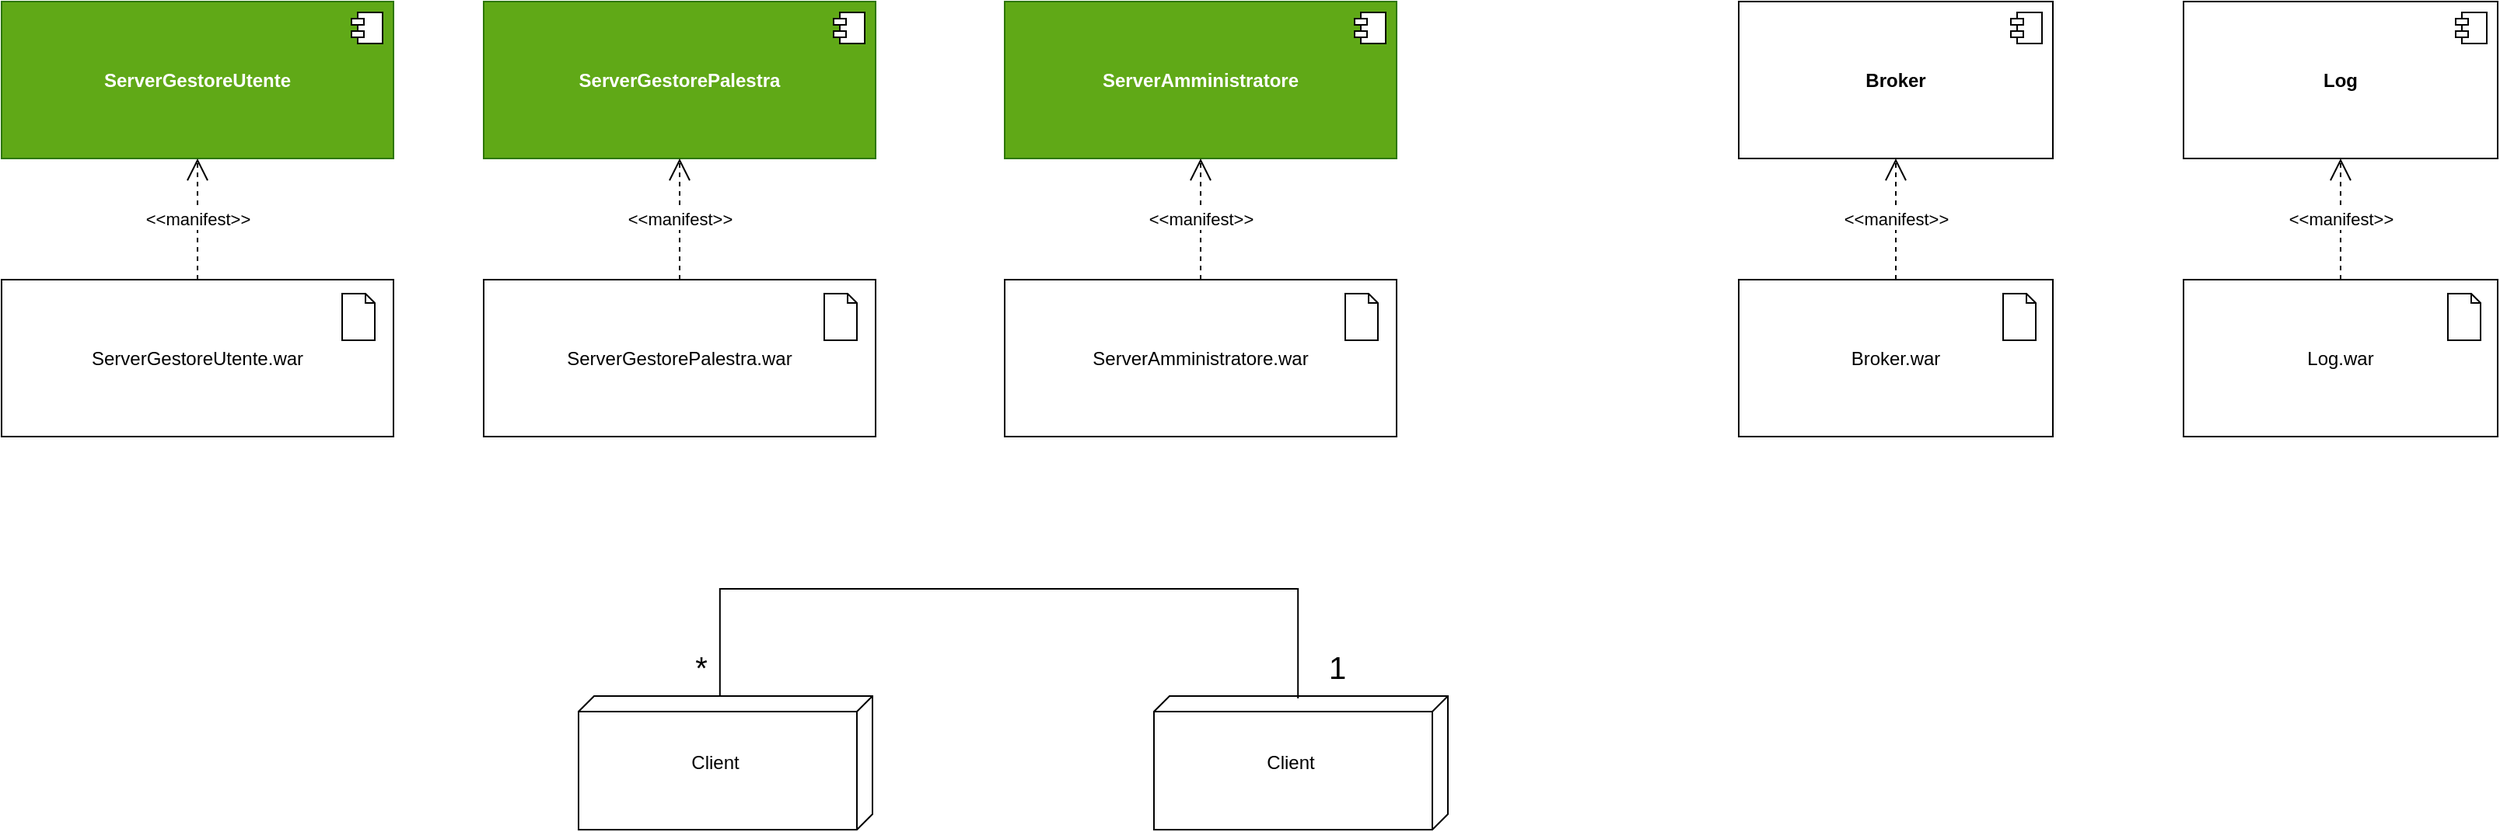 <mxfile version="24.5.4" type="github">
  <diagram name="Page-1" id="bSAsCVvb1zE1cQpg0Sm6">
    <mxGraphModel dx="2085" dy="397" grid="0" gridSize="10" guides="1" tooltips="1" connect="1" arrows="1" fold="1" page="0" pageScale="1" pageWidth="850" pageHeight="1100" math="0" shadow="0">
      <root>
        <mxCell id="0" />
        <mxCell id="1" parent="0" />
        <mxCell id="1docVJ_t-b5_W6ylMiDt-13" value="&lt;b&gt;ServerGestorePalestra&lt;/b&gt;" style="html=1;dropTarget=0;whiteSpace=wrap;fillColor=#60a917;strokeColor=#2D7600;fontColor=#ffffff;" vertex="1" parent="1">
          <mxGeometry x="28" y="47" width="252" height="101" as="geometry" />
        </mxCell>
        <mxCell id="1docVJ_t-b5_W6ylMiDt-14" value="" style="shape=module;jettyWidth=8;jettyHeight=4;" vertex="1" parent="1docVJ_t-b5_W6ylMiDt-13">
          <mxGeometry x="1" width="20" height="20" relative="1" as="geometry">
            <mxPoint x="-27" y="7" as="offset" />
          </mxGeometry>
        </mxCell>
        <mxCell id="1docVJ_t-b5_W6ylMiDt-15" value="&amp;lt;&amp;lt;manifest&amp;gt;&amp;gt;" style="endArrow=open;endSize=12;dashed=1;html=1;rounded=0;entryX=0.5;entryY=1;entryDx=0;entryDy=0;exitX=0.5;exitY=0;exitDx=0;exitDy=0;" edge="1" source="1docVJ_t-b5_W6ylMiDt-16" target="1docVJ_t-b5_W6ylMiDt-13" parent="1">
          <mxGeometry width="160" relative="1" as="geometry">
            <mxPoint x="110" y="187" as="sourcePoint" />
            <mxPoint x="225" y="265" as="targetPoint" />
          </mxGeometry>
        </mxCell>
        <mxCell id="1docVJ_t-b5_W6ylMiDt-16" value="ServerGestorePalestra.war" style="html=1;dropTarget=0;whiteSpace=wrap;" vertex="1" parent="1">
          <mxGeometry x="28" y="226" width="252" height="101" as="geometry" />
        </mxCell>
        <mxCell id="1docVJ_t-b5_W6ylMiDt-17" value="" style="html=1;verticalLabelPosition=bottom;align=center;labelBackgroundColor=#ffffff;verticalAlign=top;strokeWidth=1;shadow=0;dashed=0;shape=mxgraph.ios7.icons.document;" vertex="1" parent="1">
          <mxGeometry x="247" y="235" width="21" height="30" as="geometry" />
        </mxCell>
        <mxCell id="1docVJ_t-b5_W6ylMiDt-18" value="&lt;b&gt;ServerGestoreUtente&lt;/b&gt;" style="html=1;dropTarget=0;whiteSpace=wrap;fillColor=#60a917;strokeColor=#2D7600;fontColor=#ffffff;" vertex="1" parent="1">
          <mxGeometry x="-282" y="47" width="252" height="101" as="geometry" />
        </mxCell>
        <mxCell id="1docVJ_t-b5_W6ylMiDt-19" value="" style="shape=module;jettyWidth=8;jettyHeight=4;" vertex="1" parent="1docVJ_t-b5_W6ylMiDt-18">
          <mxGeometry x="1" width="20" height="20" relative="1" as="geometry">
            <mxPoint x="-27" y="7" as="offset" />
          </mxGeometry>
        </mxCell>
        <mxCell id="1docVJ_t-b5_W6ylMiDt-20" value="&amp;lt;&amp;lt;manifest&amp;gt;&amp;gt;" style="endArrow=open;endSize=12;dashed=1;html=1;rounded=0;entryX=0.5;entryY=1;entryDx=0;entryDy=0;exitX=0.5;exitY=0;exitDx=0;exitDy=0;" edge="1" source="1docVJ_t-b5_W6ylMiDt-21" target="1docVJ_t-b5_W6ylMiDt-18" parent="1">
          <mxGeometry width="160" relative="1" as="geometry">
            <mxPoint x="-200" y="187" as="sourcePoint" />
            <mxPoint x="-85" y="265" as="targetPoint" />
          </mxGeometry>
        </mxCell>
        <mxCell id="1docVJ_t-b5_W6ylMiDt-21" value="ServerGestoreUtente.war" style="html=1;dropTarget=0;whiteSpace=wrap;" vertex="1" parent="1">
          <mxGeometry x="-282" y="226" width="252" height="101" as="geometry" />
        </mxCell>
        <mxCell id="1docVJ_t-b5_W6ylMiDt-22" value="" style="html=1;verticalLabelPosition=bottom;align=center;labelBackgroundColor=#ffffff;verticalAlign=top;strokeWidth=1;shadow=0;dashed=0;shape=mxgraph.ios7.icons.document;" vertex="1" parent="1">
          <mxGeometry x="-63" y="235" width="21" height="30" as="geometry" />
        </mxCell>
        <mxCell id="1docVJ_t-b5_W6ylMiDt-33" value="&lt;b&gt;ServerAmministratore&lt;/b&gt;" style="html=1;dropTarget=0;whiteSpace=wrap;fillColor=#60a917;strokeColor=#2D7600;fontColor=#ffffff;" vertex="1" parent="1">
          <mxGeometry x="363" y="47" width="252" height="101" as="geometry" />
        </mxCell>
        <mxCell id="1docVJ_t-b5_W6ylMiDt-34" value="" style="shape=module;jettyWidth=8;jettyHeight=4;" vertex="1" parent="1docVJ_t-b5_W6ylMiDt-33">
          <mxGeometry x="1" width="20" height="20" relative="1" as="geometry">
            <mxPoint x="-27" y="7" as="offset" />
          </mxGeometry>
        </mxCell>
        <mxCell id="1docVJ_t-b5_W6ylMiDt-35" value="&amp;lt;&amp;lt;manifest&amp;gt;&amp;gt;" style="endArrow=open;endSize=12;dashed=1;html=1;rounded=0;entryX=0.5;entryY=1;entryDx=0;entryDy=0;exitX=0.5;exitY=0;exitDx=0;exitDy=0;" edge="1" source="1docVJ_t-b5_W6ylMiDt-36" target="1docVJ_t-b5_W6ylMiDt-33" parent="1">
          <mxGeometry width="160" relative="1" as="geometry">
            <mxPoint x="445" y="187" as="sourcePoint" />
            <mxPoint x="560" y="265" as="targetPoint" />
          </mxGeometry>
        </mxCell>
        <mxCell id="1docVJ_t-b5_W6ylMiDt-36" value="ServerAmministratore.war" style="html=1;dropTarget=0;whiteSpace=wrap;" vertex="1" parent="1">
          <mxGeometry x="363" y="226" width="252" height="101" as="geometry" />
        </mxCell>
        <mxCell id="1docVJ_t-b5_W6ylMiDt-37" value="" style="html=1;verticalLabelPosition=bottom;align=center;labelBackgroundColor=#ffffff;verticalAlign=top;strokeWidth=1;shadow=0;dashed=0;shape=mxgraph.ios7.icons.document;" vertex="1" parent="1">
          <mxGeometry x="582" y="235" width="21" height="30" as="geometry" />
        </mxCell>
        <mxCell id="1docVJ_t-b5_W6ylMiDt-38" value="&lt;b&gt;Broker&lt;/b&gt;" style="html=1;dropTarget=0;whiteSpace=wrap;" vertex="1" parent="1">
          <mxGeometry x="835" y="47" width="202" height="101" as="geometry" />
        </mxCell>
        <mxCell id="1docVJ_t-b5_W6ylMiDt-39" value="" style="shape=module;jettyWidth=8;jettyHeight=4;" vertex="1" parent="1docVJ_t-b5_W6ylMiDt-38">
          <mxGeometry x="1" width="20" height="20" relative="1" as="geometry">
            <mxPoint x="-27" y="7" as="offset" />
          </mxGeometry>
        </mxCell>
        <mxCell id="1docVJ_t-b5_W6ylMiDt-40" value="&amp;lt;&amp;lt;manifest&amp;gt;&amp;gt;" style="endArrow=open;endSize=12;dashed=1;html=1;rounded=0;entryX=0.5;entryY=1;entryDx=0;entryDy=0;exitX=0.5;exitY=0;exitDx=0;exitDy=0;" edge="1" source="1docVJ_t-b5_W6ylMiDt-41" target="1docVJ_t-b5_W6ylMiDt-38" parent="1">
          <mxGeometry width="160" relative="1" as="geometry">
            <mxPoint x="917" y="187" as="sourcePoint" />
            <mxPoint x="1032" y="265" as="targetPoint" />
          </mxGeometry>
        </mxCell>
        <mxCell id="1docVJ_t-b5_W6ylMiDt-41" value="Broker.war" style="html=1;dropTarget=0;whiteSpace=wrap;" vertex="1" parent="1">
          <mxGeometry x="835" y="226" width="202" height="101" as="geometry" />
        </mxCell>
        <mxCell id="1docVJ_t-b5_W6ylMiDt-42" value="" style="html=1;verticalLabelPosition=bottom;align=center;labelBackgroundColor=#ffffff;verticalAlign=top;strokeWidth=1;shadow=0;dashed=0;shape=mxgraph.ios7.icons.document;" vertex="1" parent="1">
          <mxGeometry x="1005" y="235" width="21" height="30" as="geometry" />
        </mxCell>
        <mxCell id="1docVJ_t-b5_W6ylMiDt-43" value="&lt;b&gt;Log&lt;/b&gt;" style="html=1;dropTarget=0;whiteSpace=wrap;" vertex="1" parent="1">
          <mxGeometry x="1121" y="47" width="202" height="101" as="geometry" />
        </mxCell>
        <mxCell id="1docVJ_t-b5_W6ylMiDt-44" value="" style="shape=module;jettyWidth=8;jettyHeight=4;" vertex="1" parent="1docVJ_t-b5_W6ylMiDt-43">
          <mxGeometry x="1" width="20" height="20" relative="1" as="geometry">
            <mxPoint x="-27" y="7" as="offset" />
          </mxGeometry>
        </mxCell>
        <mxCell id="1docVJ_t-b5_W6ylMiDt-45" value="&amp;lt;&amp;lt;manifest&amp;gt;&amp;gt;" style="endArrow=open;endSize=12;dashed=1;html=1;rounded=0;entryX=0.5;entryY=1;entryDx=0;entryDy=0;exitX=0.5;exitY=0;exitDx=0;exitDy=0;" edge="1" source="1docVJ_t-b5_W6ylMiDt-46" target="1docVJ_t-b5_W6ylMiDt-43" parent="1">
          <mxGeometry width="160" relative="1" as="geometry">
            <mxPoint x="1203" y="187" as="sourcePoint" />
            <mxPoint x="1318" y="265" as="targetPoint" />
          </mxGeometry>
        </mxCell>
        <mxCell id="1docVJ_t-b5_W6ylMiDt-46" value="Log.war" style="html=1;dropTarget=0;whiteSpace=wrap;" vertex="1" parent="1">
          <mxGeometry x="1121" y="226" width="202" height="101" as="geometry" />
        </mxCell>
        <mxCell id="1docVJ_t-b5_W6ylMiDt-47" value="" style="html=1;verticalLabelPosition=bottom;align=center;labelBackgroundColor=#ffffff;verticalAlign=top;strokeWidth=1;shadow=0;dashed=0;shape=mxgraph.ios7.icons.document;" vertex="1" parent="1">
          <mxGeometry x="1291" y="235" width="21" height="30" as="geometry" />
        </mxCell>
        <mxCell id="1docVJ_t-b5_W6ylMiDt-48" value="&lt;div align=&quot;justify&quot;&gt;&lt;br&gt;&lt;/div&gt;" style="verticalAlign=top;align=left;spacingTop=8;spacingLeft=2;spacingRight=12;shape=cube;size=10;direction=south;fontStyle=4;html=1;whiteSpace=wrap;" vertex="1" parent="1">
          <mxGeometry x="89" y="494" width="189" height="86" as="geometry" />
        </mxCell>
        <mxCell id="1docVJ_t-b5_W6ylMiDt-50" value="Client" style="text;html=1;align=center;verticalAlign=middle;whiteSpace=wrap;rounded=0;" vertex="1" parent="1">
          <mxGeometry x="147" y="522" width="60" height="30" as="geometry" />
        </mxCell>
        <mxCell id="1docVJ_t-b5_W6ylMiDt-51" value="&lt;div align=&quot;justify&quot;&gt;&lt;br&gt;&lt;/div&gt;" style="verticalAlign=top;align=left;spacingTop=8;spacingLeft=2;spacingRight=12;shape=cube;size=10;direction=south;fontStyle=4;html=1;whiteSpace=wrap;" vertex="1" parent="1">
          <mxGeometry x="459" y="494" width="189" height="86" as="geometry" />
        </mxCell>
        <mxCell id="1docVJ_t-b5_W6ylMiDt-52" value="Client" style="text;html=1;align=center;verticalAlign=middle;whiteSpace=wrap;rounded=0;" vertex="1" parent="1">
          <mxGeometry x="517" y="522" width="60" height="30" as="geometry" />
        </mxCell>
        <mxCell id="1docVJ_t-b5_W6ylMiDt-55" value="" style="endArrow=none;html=1;rounded=0;edgeStyle=elbowEdgeStyle;elbow=vertical;exitX=-0.002;exitY=0.519;exitDx=0;exitDy=0;exitPerimeter=0;entryX=0.017;entryY=0.51;entryDx=0;entryDy=0;entryPerimeter=0;" edge="1" parent="1" source="1docVJ_t-b5_W6ylMiDt-48" target="1docVJ_t-b5_W6ylMiDt-51">
          <mxGeometry width="50" height="50" relative="1" as="geometry">
            <mxPoint x="223" y="475" as="sourcePoint" />
            <mxPoint x="556" y="451" as="targetPoint" />
            <Array as="points">
              <mxPoint x="367" y="425" />
            </Array>
          </mxGeometry>
        </mxCell>
        <mxCell id="1docVJ_t-b5_W6ylMiDt-58" value="*" style="text;html=1;align=center;verticalAlign=middle;whiteSpace=wrap;rounded=0;fontSize=20;" vertex="1" parent="1">
          <mxGeometry x="138" y="460" width="60" height="30" as="geometry" />
        </mxCell>
        <mxCell id="1docVJ_t-b5_W6ylMiDt-59" value="1" style="text;html=1;align=center;verticalAlign=middle;whiteSpace=wrap;rounded=0;fontSize=20;" vertex="1" parent="1">
          <mxGeometry x="547" y="460" width="60" height="30" as="geometry" />
        </mxCell>
      </root>
    </mxGraphModel>
  </diagram>
</mxfile>
